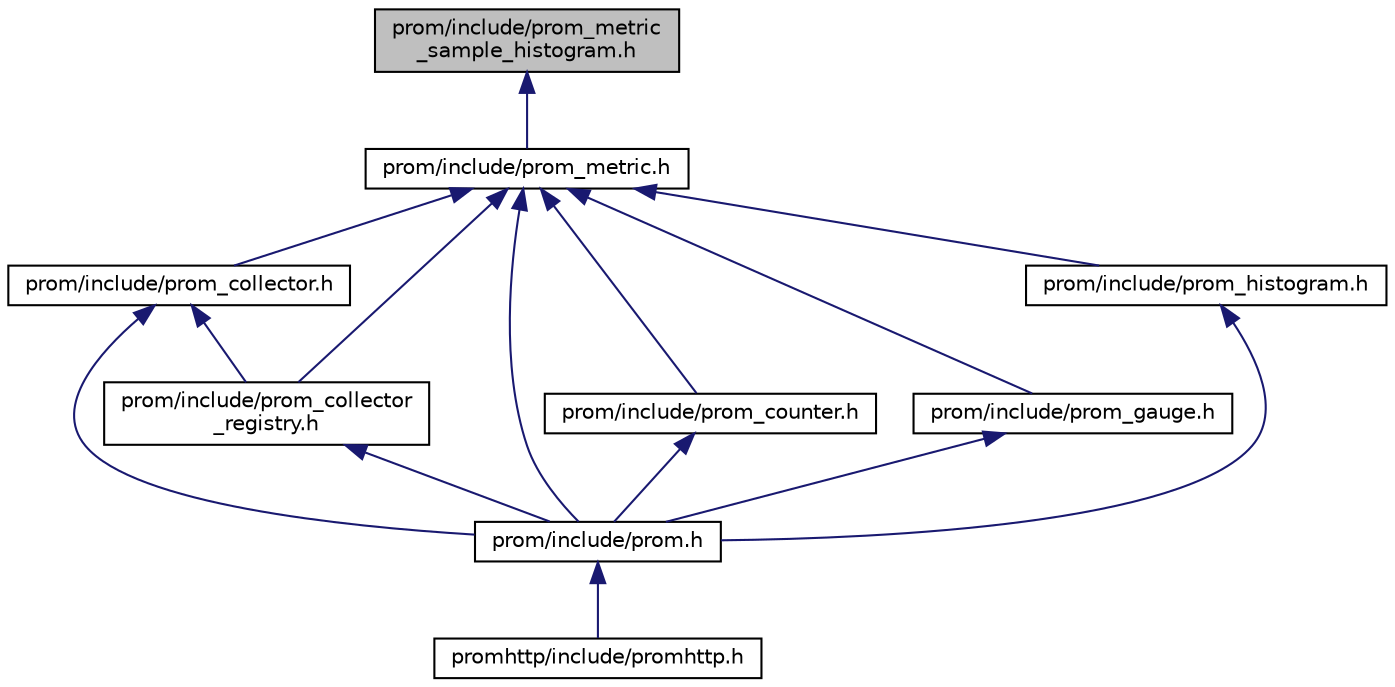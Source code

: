 digraph "prom/include/prom_metric_sample_histogram.h"
{
  edge [fontname="Helvetica",fontsize="10",labelfontname="Helvetica",labelfontsize="10"];
  node [fontname="Helvetica",fontsize="10",shape=record];
  Node2 [label="prom/include/prom_metric\l_sample_histogram.h",height=0.2,width=0.4,color="black", fillcolor="grey75", style="filled", fontcolor="black"];
  Node2 -> Node3 [dir="back",color="midnightblue",fontsize="10",style="solid",fontname="Helvetica"];
  Node3 [label="prom/include/prom_metric.h",height=0.2,width=0.4,color="black", fillcolor="white", style="filled",URL="$prom__metric_8h.html"];
  Node3 -> Node4 [dir="back",color="midnightblue",fontsize="10",style="solid",fontname="Helvetica"];
  Node4 [label="prom/include/prom_collector.h",height=0.2,width=0.4,color="black", fillcolor="white", style="filled",URL="$prom__collector_8h.html",tooltip="A Prometheus collector returns a collection of metrics. "];
  Node4 -> Node5 [dir="back",color="midnightblue",fontsize="10",style="solid",fontname="Helvetica"];
  Node5 [label="prom/include/prom.h",height=0.2,width=0.4,color="black", fillcolor="white", style="filled",URL="$prom_8h.html",tooltip="Include prom.h to include the entire public API. "];
  Node5 -> Node6 [dir="back",color="midnightblue",fontsize="10",style="solid",fontname="Helvetica"];
  Node6 [label="promhttp/include/promhttp.h",height=0.2,width=0.4,color="black", fillcolor="white", style="filled",URL="$promhttp_8h.html",tooltip="Provides a HTTP endpoint for metric exposition References: "];
  Node4 -> Node7 [dir="back",color="midnightblue",fontsize="10",style="solid",fontname="Helvetica"];
  Node7 [label="prom/include/prom_collector\l_registry.h",height=0.2,width=0.4,color="black", fillcolor="white", style="filled",URL="$prom__collector__registry_8h.html",tooltip="The collector registry registers collectors for metric exposition. "];
  Node7 -> Node5 [dir="back",color="midnightblue",fontsize="10",style="solid",fontname="Helvetica"];
  Node3 -> Node7 [dir="back",color="midnightblue",fontsize="10",style="solid",fontname="Helvetica"];
  Node3 -> Node8 [dir="back",color="midnightblue",fontsize="10",style="solid",fontname="Helvetica"];
  Node8 [label="prom/include/prom_counter.h",height=0.2,width=0.4,color="black", fillcolor="white", style="filled",URL="$prom__counter_8h.html",tooltip="https://prometheus.io/docs/concepts/metric_types/#counter "];
  Node8 -> Node5 [dir="back",color="midnightblue",fontsize="10",style="solid",fontname="Helvetica"];
  Node3 -> Node9 [dir="back",color="midnightblue",fontsize="10",style="solid",fontname="Helvetica"];
  Node9 [label="prom/include/prom_gauge.h",height=0.2,width=0.4,color="black", fillcolor="white", style="filled",URL="$prom__gauge_8h.html",tooltip="https://prometheus.io/docs/concepts/metric_types/#gauge "];
  Node9 -> Node5 [dir="back",color="midnightblue",fontsize="10",style="solid",fontname="Helvetica"];
  Node3 -> Node10 [dir="back",color="midnightblue",fontsize="10",style="solid",fontname="Helvetica"];
  Node10 [label="prom/include/prom_histogram.h",height=0.2,width=0.4,color="black", fillcolor="white", style="filled",URL="$prom__histogram_8h.html",tooltip="https://prometheus.io/docs/concepts/metric_types/#histogram "];
  Node10 -> Node5 [dir="back",color="midnightblue",fontsize="10",style="solid",fontname="Helvetica"];
  Node3 -> Node5 [dir="back",color="midnightblue",fontsize="10",style="solid",fontname="Helvetica"];
}
